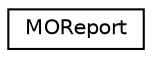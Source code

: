 digraph G
{
  edge [fontname="Helvetica",fontsize="10",labelfontname="Helvetica",labelfontsize="10"];
  node [fontname="Helvetica",fontsize="10",shape=record];
  rankdir=LR;
  Node1 [label="MOReport",height=0.2,width=0.4,color="black", fillcolor="white", style="filled",URL="$interface_m_o_report.html",tooltip="Describes report views."];
}
